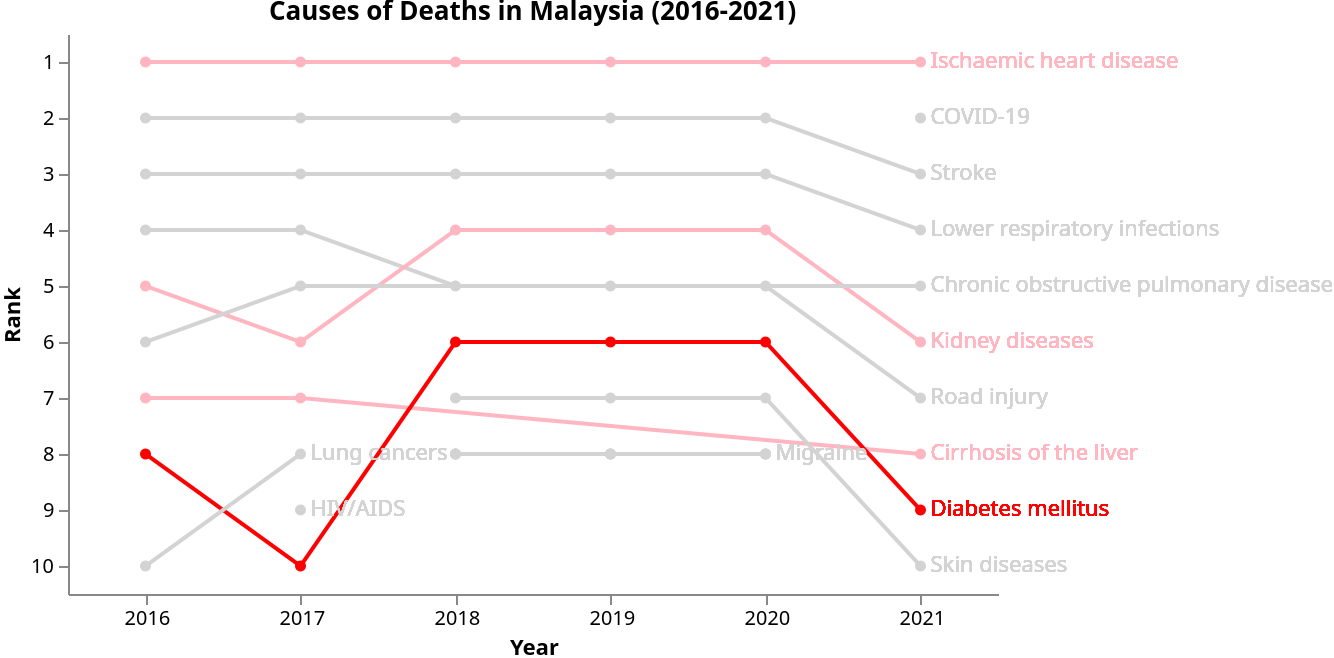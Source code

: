 {
  "$schema": "https://vega.github.io/schema/vega/v5.json",
  "background": "white",
  "padding": 0,
  "width": 465,
  "height": 280,
  "title": {"text": "Causes of Deaths in Malaysia (2016-2021)", "frame": "group"},
  "style": "None",
  "data": [
    {
      "name": "data",
      "values": [
        {"year": 2016, "cause": "Ischaemic heart disease", "rate": 106.97},
        {"year": 2016, "cause": "Stroke", "rate": 66.81},
        {"year": 2016, "cause": "Lower respiratory infections", "rate": 59.92},
        {"year": 2016, "cause": "Road injury", "rate": 23.1},
        {"year": 2016, "cause": "Kidney diseases", "rate": 21},
        {"year": 2016, "cause": "Chronic obstructive pulmonary disease", "rate": 17.35},
        {"year": 2016, "cause": "Cirrhosis of the liver", "rate": 14.29},
        {"year": 2016, "cause": "Diabetes mellitus", "rate": 14.05},
        {"year": 2016, "cause": "Alzheimer disease and other dementias", "rate": 12.72},
        {"year": 2016, "cause": "Lung cancers", "rate": 11.9},
        {"year": 2017, "cause": "Ischaemic heart disease", "rate": 123.76},
        {"year": 2017, "cause": "Stroke", "rate": 61.72},
        {"year": 2017, "cause": "Lower respiratory infections", "rate": 60.16},
        {"year": 2017, "cause": "Road injury", "rate": 33.95},
        {"year": 2017, "cause": "Chronic obstructive pulmonary disease", "rate": 22.22},
        {"year": 2017, "cause": "Kidney diseases", "rate": 19.65},
        {"year": 2017, "cause": "Cirrhosis of the liver", "rate": 19.3},
        {"year": 2017, "cause": "Lung cancers", "rate": 17.98},
        {"year": 2017, "cause": "HIV/AIDS", "rate": 13.12},
        {"year": 2017, "cause": "Diabetes mellitus", "rate": 12.18},
        {"year": 2018, "cause": "Ischaemic heart disease", "rate": 111.61},
        {"year": 2018, "cause": "Stroke", "rate": 69.1},
        {"year": 2018, "cause": "Lower respiratory infections", "rate": 60.81},
        {"year": 2018, "cause": "Road injury", "rate": 19.65},
        {"year": 2018, "cause": "Diabetes mellitus", "rate": 15.09},
        {"year": 2018, "cause": "Back and neck pain", "rate": 0},
        {"year": 2018, "cause": "Kidney diseases", "rate": 22.22},
        {"year": 2018, "cause": "Skin diseases", "rate": 6.12},
        {"year": 2018, "cause": "Depressive disorders", "rate": 0},
        {"year": 2018, "cause": "Migraine", "rate": 0},
        {"year": 2019, "cause": "Ischaemic heart disease", "rate": 112.34},
        {"year": 2019, "cause": "Stroke", "rate": 69.54},
        {"year": 2019, "cause": "Lower respiratory infections", "rate": 60.83},
        {"year": 2019, "cause": "Road injury", "rate": 19.05},
        {"year": 2019, "cause": "Diabetes mellitus", "rate": 15.49},
        {"year": 2019, "cause": "Back and neck pain", "rate": 0},
        {"year": 2019, "cause": "Kidney diseases", "rate": 22.78},
        {"year": 2019, "cause": "Skin diseases", "rate": 6.2},
        {"year": 2019, "cause": "Depressive disorders", "rate": 0},
        {"year": 2019, "cause": "Migraine", "rate": 0},
        {"year": 2020, "cause": "Ischaemic heart disease", "rate": 96.92},
        {"year": 2020, "cause": "Stroke", "rate": 59.75},
        {"year": 2020, "cause": "Lower respiratory infections", "rate": 48.91},
        {"year": 2020, "cause": "Road injury", "rate": 14.07},
        {"year": 2020, "cause": "Diabetes mellitus", "rate": 13.52},
        {"year": 2020, "cause": "Back and neck pain", "rate": 0},
        {"year": 2020, "cause": "Kidney diseases", "rate": 19.66},
        {"year": 2020, "cause": "Skin diseases", "rate": 5.34},
        {"year": 2020, "cause": "Depressive disorders", "rate": 0},
        {"year": 2020, "cause": "Migraine", "rate": 0},
        {"year": 2021, "cause": "Ischaemic heart disease", "rate": 137.62},
        {"year": 2021, "cause": "COVID-19", "rate": 98.66},
        {"year": 2021, "cause": "Stroke", "rate": 69.08},
        {"year": 2021, "cause": "Lower respiratory infections", "rate": 57.22},
        {"year": 2021, "cause": "Road injury", "rate": 21.93},
        {"year": 2021, "cause": "Diabetes mellitus", "rate": 14.49},
        {"year": 2021, "cause": "Kidney diseases", "rate": 22.7},
        {"year": 2021, "cause": "Cirrhosis of the liver", "rate": 21.84},
        {"year": 2021, "cause": "Skin diseases", "rate": 5.04},
        {"year": 2021, "cause": "Chronic obstructive pulmonary disease", "rate": 25.64}
      ]
    },
    {
      "name": "data_0",
      "source": "data",
      "transform": [
        {
          "type": "window",
          "params": [null],
          "as": ["rank"],
          "ops": ["rank"],
          "fields": [""],
          "sort": {"field": ["rate"], "order": ["descending"]},
          "groupby": ["year"]
        }
      ]
    },
    {
      "name": "last_year_data",
      "source": "data_0",
      "transform": [
        {
          "type": "filter",
          "expr": "datum.year == 2021 || (datum.year == 2017 && (datum.cause == 'HIV/AIDS' || datum.cause == 'Lung cancers')) || (datum.year == 2020 && datum.cause == 'Migraine')"
        }
      ]
    }
  ],
  "marks": [
    {
      "name": "layer_0_pathgroup",
      "type": "group",
      "from": {
        "facet": {
          "name": "faceted_path_layer_0_main",
          "data": "data_0",
          "groupby": ["cause"]
        }
      },
      "encode": {
        "update": {
          "width": {"field": {"group": "width"}},
          "height": {"field": {"group": "height"}}
        }
      },
      "marks": [
        {
          "name": "layer_0_marks",
          "type": "line",
          "style": ["line"],
          "sort": {"field": "datum[\"year\"]"},
          "from": {"data": "faceted_path_layer_0_main"},
          "encode": {
            "update": {
              "stroke": {
                "scale": "color",
                "field": "cause",
                "value": {
                  "signal": "datum.cause === 'Ischaemic heart disease' || datum.cause === 'Kidney diseases' || datum.cause === 'Cirrhosis of the liver' ? '#FFB6C1' : (datum.cause === 'Diabetes mellitus' ? '#FF0000' : '#D3D3D3')"
                }
              },
              "description": {
                "signal": "\"year: \" + datum[\"year\"] + \"; rank: \" + datum[\"rank\"] + \"; cause: \" + datum[\"cause\"]"
              },
              "x": {"scale": "x", "field": "year"},
              "y": {"scale": "y", "field": "rank"}
            }
          }
        },
        {
          "name": "layer_0_text",
          "type": "text",
          "from": {"data": "last_year_data"},
          "encode": {
            "update": {
              "text": {"field": "cause"},
              "x": {"scale": "x", "field": "year", "offset": 5},
              "y": {"scale": "y", "field": "rank"},
              "align": {"value": "left"},
              "baseline": {"value": "middle"},
              "fill": {
                "scale": "color",
                "field": "cause",
                "value": {
                  "signal": "datum.cause === 'Ischaemic heart disease' || datum.cause === 'Kidney diseases' || datum.cause === 'Cirrhosis of the liver' ? '#FFB6C1' : (datum.cause === 'Diabetes mellitus' ? '#FF0000' : '#D3D3D3')"
                }
              }
            }
          }
        }
      ]
    },
    {
      "name": "layer_1_marks",
      "type": "symbol",
      "style": ["point"],
      "from": {"data": "data_0"},
      "encode": {
        "update": {
          "opacity": {"value": 1},
          "fill": {
            "scale": "color",
            "field": "cause",
            "value": {
              "signal": "datum.cause === 'Ischaemic heart disease' || datum.cause === 'Kidney diseases' || datum.cause === 'Cirrhosis of the liver' ? '#FFB6C1' : (datum.cause === 'Diabetes mellitus' ? '#FF0000' : '#D3D3D3')"
            }
          },
          "ariaRoleDescription": {"value": "point"},
          "description": {
            "signal": "\"year: \" + datum[\"year\"] + \"; rank: \" + datum[\"rank\"] + \"; cause: \" + datum[\"cause\"]"
          },
          "x": {"scale": "x", "field": "year"},
          "y": {"scale": "y", "field": "rank"}
        }
      }
    }
  ],
  "scales": [
    {
      "name": "x",
      "type": "point",
      "domain": {"data": "data_0", "field": "year", "sort": true},
      "range": [0, {"signal": "width"}],
      "padding": 0.5
    },
    {
      "name": "y",
      "type": "point",
      "domain": {"data": "data_0", "field": "rank", "sort": true},
      "range": [0, {"signal": "height"}],
      "padding": 0.5
    },
    {
      "name": "color",
      "type": "ordinal",
      "domain": [
        "Ischaemic heart disease", 
        "Kidney diseases", 
        "Cirrhosis of the liver", 
        "Diabetes mellitus",
        "Stroke",
        "Lower respiratory infections",
        "Road injury",
        "Back and neck pain",
        "Skin diseases",
        "Depressive disorders",
        "Migraine",
        "COVID-19",
        "Chronic obstructive pulmonary disease",
        "Lung cancers",
        "HIV/AIDS"
      ],
      "range": [
        "#FFB6C1", 
        "#FFB6C1", 
        "#FFB6C1", 
        "#FF0000",
        "#D3D3D3",
        "#D3D3D3",
        "#D3D3D3",
        "#D3D3D3",
        "#D3D3D3",
        "#D3D3D3",
        "#D3D3D3",
        "#D3D3D3",
        "#D3D3D3",
        "#D3D3D3",
        "#D3D3D3"
      ]
    }
  ],
  "axes": [
    {
      "scale": "x",
      "orient": "bottom",
      "grid": false,
      "title": "Year",
      "labelOverlap": true,
      "zindex": 0
    },
    {
      "scale": "y",
      "orient": "left",
      "grid": false,
      "title": "Rank",
      "zindex": 0
    }
  ]
}